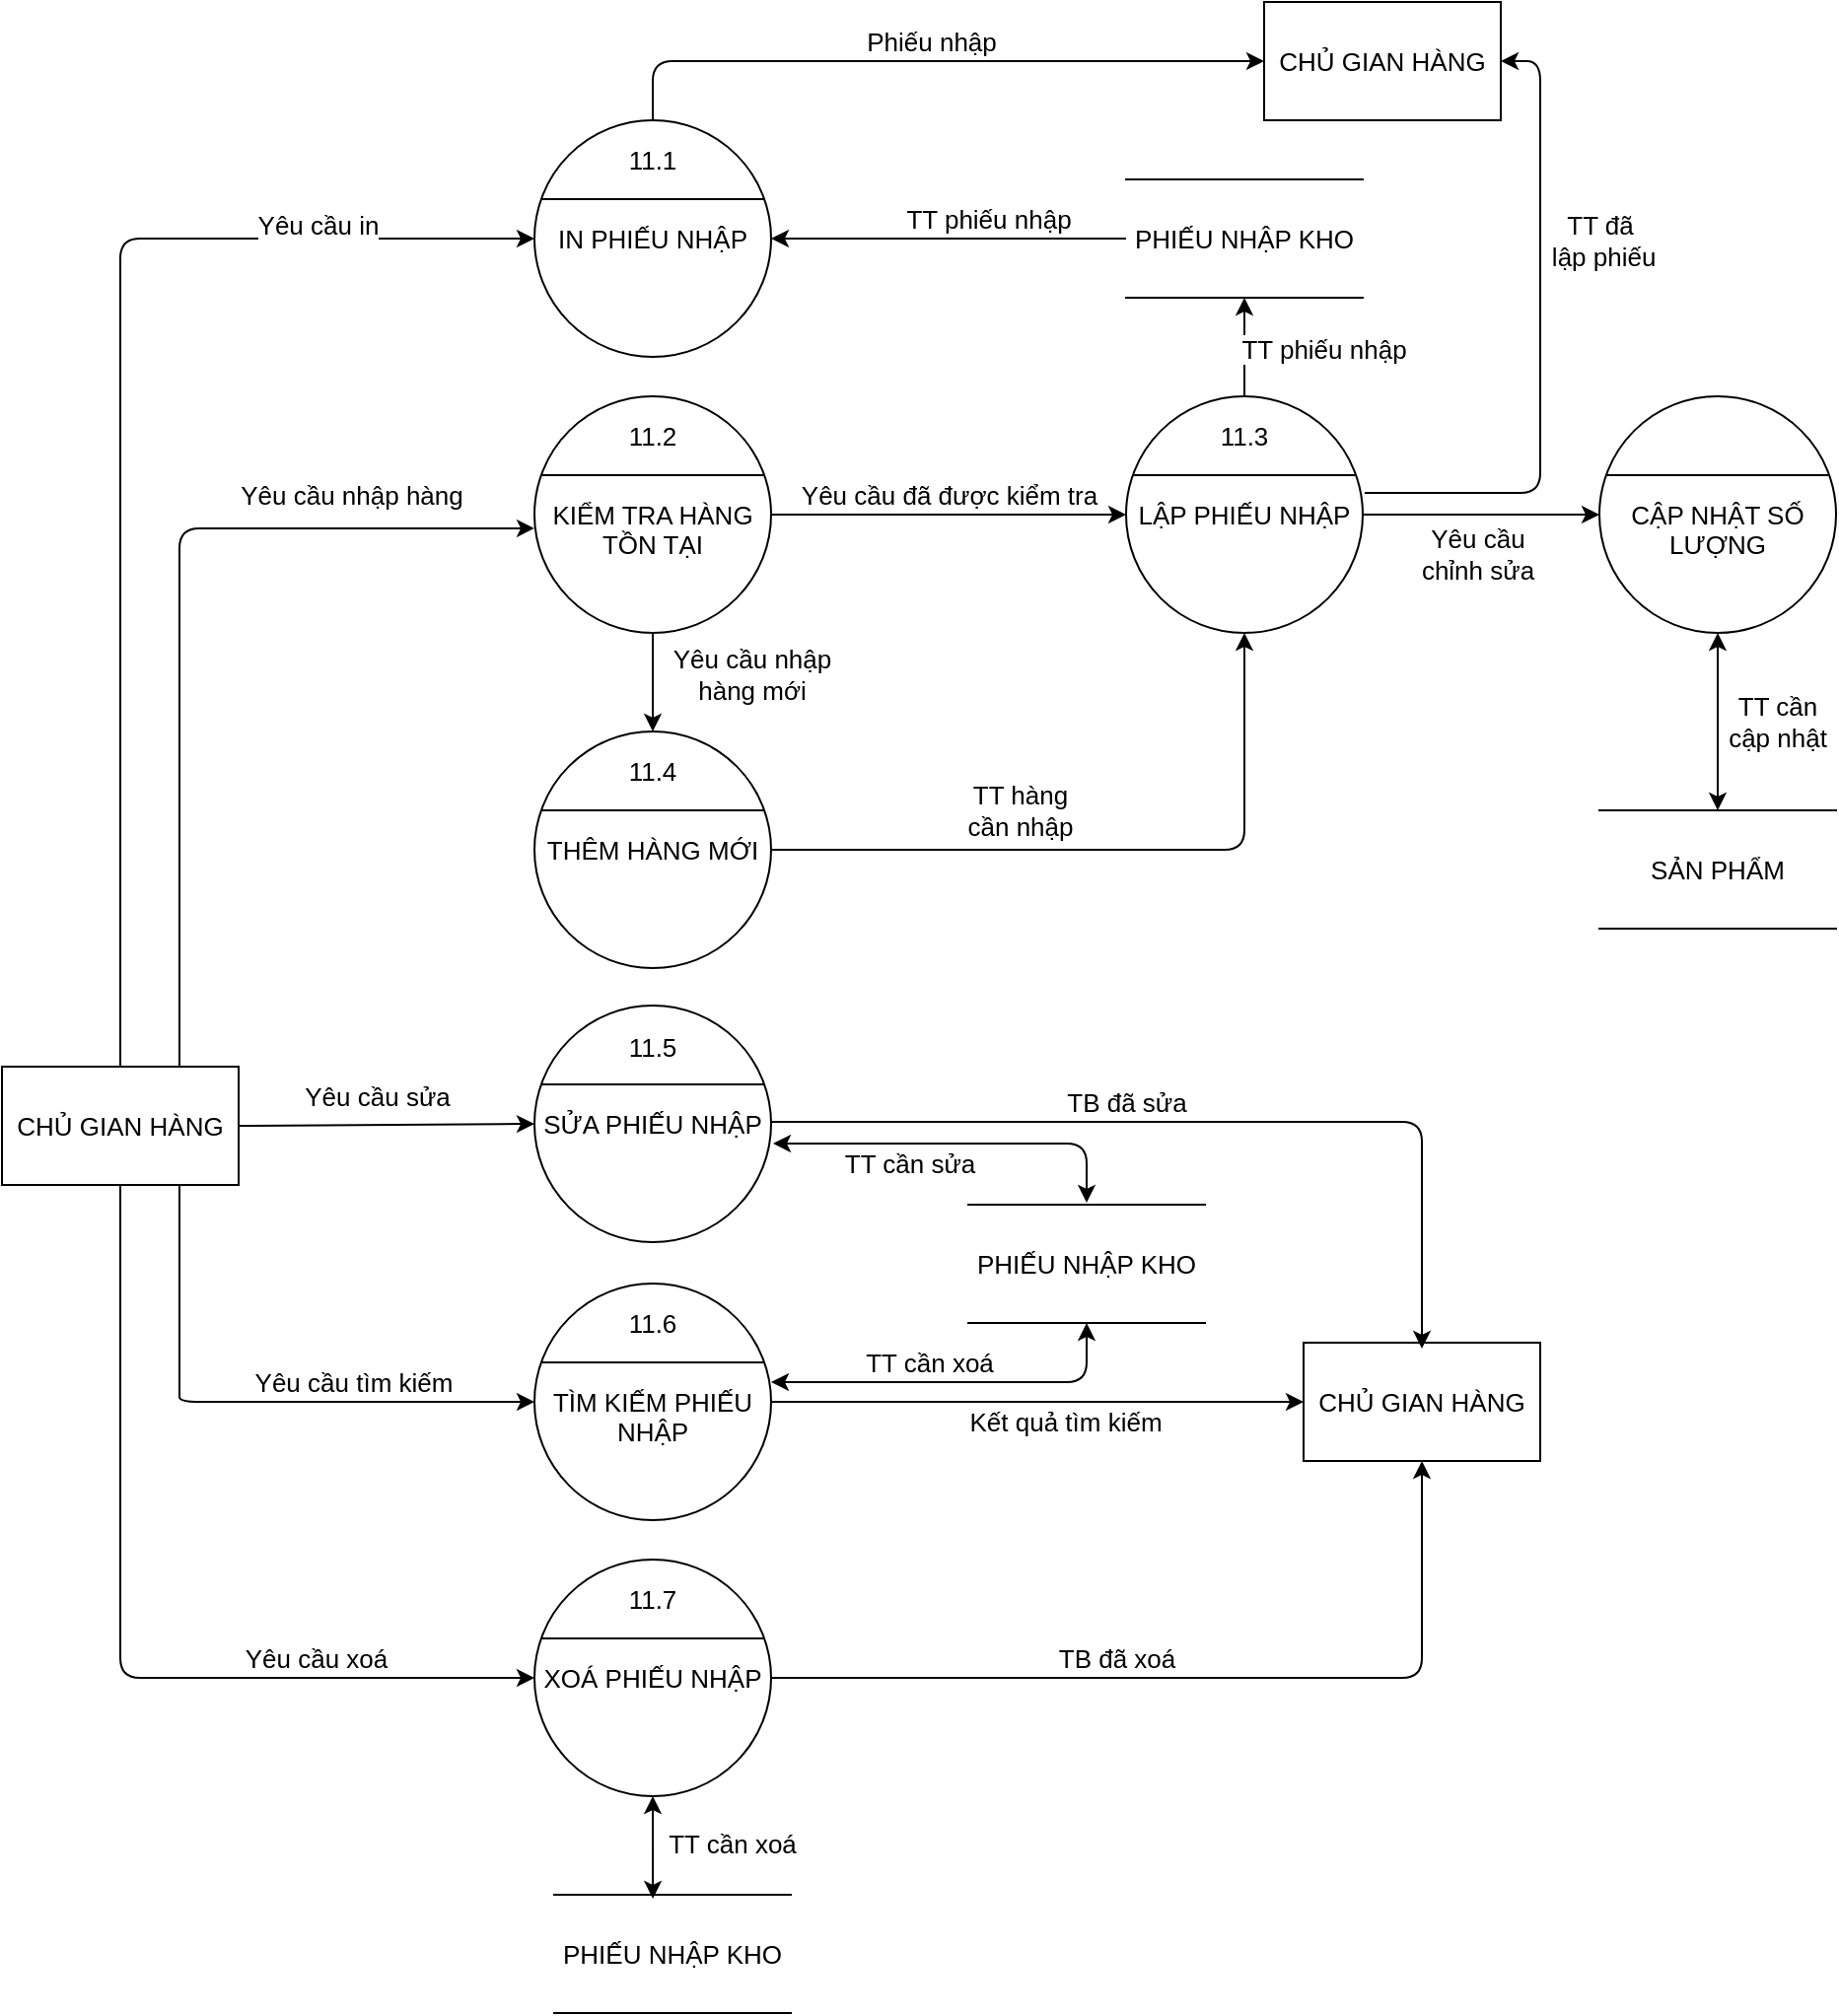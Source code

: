 <mxfile version="13.9.1" type="google"><diagram id="k6Na7V3-CUauYSFICby_" name="Page-1"><mxGraphModel dx="1773" dy="687" grid="1" gridSize="10" guides="1" tooltips="1" connect="1" arrows="1" fold="1" page="1" pageScale="1" pageWidth="827" pageHeight="1169" math="0" shadow="0"><root><mxCell id="0"/><mxCell id="1" parent="0"/><mxCell id="mPlyIp1yJNohRNPkuFh3-1" value="CHỦ GIAN HÀNG" style="rounded=0;whiteSpace=wrap;html=1;fontSize=13;" vertex="1" parent="1"><mxGeometry x="-10" y="560" width="120" height="60" as="geometry"/></mxCell><mxCell id="mPlyIp1yJNohRNPkuFh3-2" value="&lt;br style=&quot;font-size: 13px;&quot;&gt;KIỂM TRA HÀNG TỒN TẠI" style="ellipse;whiteSpace=wrap;html=1;aspect=fixed;fontSize=13;" vertex="1" parent="1"><mxGeometry x="260" y="220" width="120" height="120" as="geometry"/></mxCell><mxCell id="mPlyIp1yJNohRNPkuFh3-3" value="" style="endArrow=none;html=1;exitX=0.033;exitY=0.333;exitDx=0;exitDy=0;exitPerimeter=0;entryX=0.967;entryY=0.333;entryDx=0;entryDy=0;entryPerimeter=0;fontSize=13;" edge="1" parent="1" source="mPlyIp1yJNohRNPkuFh3-2" target="mPlyIp1yJNohRNPkuFh3-2"><mxGeometry width="50" height="50" relative="1" as="geometry"><mxPoint x="420" y="380" as="sourcePoint"/><mxPoint x="470" y="330" as="targetPoint"/></mxGeometry></mxCell><mxCell id="mPlyIp1yJNohRNPkuFh3-4" value="LẬP PHIẾU NHẬP" style="ellipse;whiteSpace=wrap;html=1;aspect=fixed;fontSize=13;" vertex="1" parent="1"><mxGeometry x="560" y="220" width="120" height="120" as="geometry"/></mxCell><mxCell id="mPlyIp1yJNohRNPkuFh3-5" value="" style="endArrow=none;html=1;exitX=0.033;exitY=0.333;exitDx=0;exitDy=0;exitPerimeter=0;entryX=0.967;entryY=0.333;entryDx=0;entryDy=0;entryPerimeter=0;fontSize=13;" edge="1" parent="1" source="mPlyIp1yJNohRNPkuFh3-4" target="mPlyIp1yJNohRNPkuFh3-4"><mxGeometry width="50" height="50" relative="1" as="geometry"><mxPoint x="430" y="390" as="sourcePoint"/><mxPoint x="480" y="340" as="targetPoint"/></mxGeometry></mxCell><mxCell id="mPlyIp1yJNohRNPkuFh3-6" value="&lt;br style=&quot;font-size: 13px;&quot;&gt;TÌM KIẾM PHIẾU NHẬP" style="ellipse;whiteSpace=wrap;html=1;aspect=fixed;fontSize=13;" vertex="1" parent="1"><mxGeometry x="260" y="670" width="120" height="120" as="geometry"/></mxCell><mxCell id="mPlyIp1yJNohRNPkuFh3-7" value="" style="endArrow=none;html=1;exitX=0.033;exitY=0.333;exitDx=0;exitDy=0;exitPerimeter=0;entryX=0.967;entryY=0.333;entryDx=0;entryDy=0;entryPerimeter=0;fontSize=13;" edge="1" parent="1" source="mPlyIp1yJNohRNPkuFh3-6" target="mPlyIp1yJNohRNPkuFh3-6"><mxGeometry width="50" height="50" relative="1" as="geometry"><mxPoint x="440" y="400" as="sourcePoint"/><mxPoint x="490" y="350" as="targetPoint"/></mxGeometry></mxCell><mxCell id="mPlyIp1yJNohRNPkuFh3-8" value="&lt;br style=&quot;font-size: 13px;&quot;&gt;CẬP NHẬT SỐ LƯỢNG" style="ellipse;whiteSpace=wrap;html=1;aspect=fixed;fontSize=13;" vertex="1" parent="1"><mxGeometry x="800" y="220" width="120" height="120" as="geometry"/></mxCell><mxCell id="mPlyIp1yJNohRNPkuFh3-9" value="" style="endArrow=none;html=1;exitX=0.033;exitY=0.333;exitDx=0;exitDy=0;exitPerimeter=0;entryX=0.967;entryY=0.333;entryDx=0;entryDy=0;entryPerimeter=0;fontSize=13;" edge="1" parent="1" source="mPlyIp1yJNohRNPkuFh3-8" target="mPlyIp1yJNohRNPkuFh3-8"><mxGeometry width="50" height="50" relative="1" as="geometry"><mxPoint x="450" y="410" as="sourcePoint"/><mxPoint x="500" y="360" as="targetPoint"/></mxGeometry></mxCell><mxCell id="mPlyIp1yJNohRNPkuFh3-10" value="SỬA PHIẾU NHẬP" style="ellipse;whiteSpace=wrap;html=1;aspect=fixed;fontSize=13;" vertex="1" parent="1"><mxGeometry x="260" y="529" width="120" height="120" as="geometry"/></mxCell><mxCell id="mPlyIp1yJNohRNPkuFh3-11" value="" style="endArrow=none;html=1;exitX=0.033;exitY=0.333;exitDx=0;exitDy=0;exitPerimeter=0;entryX=0.967;entryY=0.333;entryDx=0;entryDy=0;entryPerimeter=0;fontSize=13;" edge="1" parent="1" source="mPlyIp1yJNohRNPkuFh3-10" target="mPlyIp1yJNohRNPkuFh3-10"><mxGeometry width="50" height="50" relative="1" as="geometry"><mxPoint x="460" y="420" as="sourcePoint"/><mxPoint x="510" y="370" as="targetPoint"/></mxGeometry></mxCell><mxCell id="mPlyIp1yJNohRNPkuFh3-12" value="THÊM HÀNG MỚI" style="ellipse;whiteSpace=wrap;html=1;aspect=fixed;fontSize=13;" vertex="1" parent="1"><mxGeometry x="260" y="390" width="120" height="120" as="geometry"/></mxCell><mxCell id="mPlyIp1yJNohRNPkuFh3-13" value="" style="endArrow=none;html=1;exitX=0.033;exitY=0.333;exitDx=0;exitDy=0;exitPerimeter=0;entryX=0.967;entryY=0.333;entryDx=0;entryDy=0;entryPerimeter=0;fontSize=13;" edge="1" parent="1" source="mPlyIp1yJNohRNPkuFh3-12" target="mPlyIp1yJNohRNPkuFh3-12"><mxGeometry width="50" height="50" relative="1" as="geometry"><mxPoint x="594" y="600" as="sourcePoint"/><mxPoint x="644" y="550" as="targetPoint"/><Array as="points"/></mxGeometry></mxCell><mxCell id="mPlyIp1yJNohRNPkuFh3-15" value="XOÁ PHIẾU NHẬP" style="ellipse;whiteSpace=wrap;html=1;aspect=fixed;fontSize=13;" vertex="1" parent="1"><mxGeometry x="260" y="810" width="120" height="120" as="geometry"/></mxCell><mxCell id="mPlyIp1yJNohRNPkuFh3-16" value="" style="endArrow=none;html=1;exitX=0.033;exitY=0.333;exitDx=0;exitDy=0;exitPerimeter=0;entryX=0.967;entryY=0.333;entryDx=0;entryDy=0;entryPerimeter=0;fontSize=13;" edge="1" parent="1" source="mPlyIp1yJNohRNPkuFh3-15" target="mPlyIp1yJNohRNPkuFh3-15"><mxGeometry width="50" height="50" relative="1" as="geometry"><mxPoint x="470" y="490" as="sourcePoint"/><mxPoint x="520" y="440" as="targetPoint"/></mxGeometry></mxCell><mxCell id="mPlyIp1yJNohRNPkuFh3-17" value="IN PHIẾU NHẬP" style="ellipse;whiteSpace=wrap;html=1;aspect=fixed;fontSize=13;" vertex="1" parent="1"><mxGeometry x="260" y="80" width="120" height="120" as="geometry"/></mxCell><mxCell id="mPlyIp1yJNohRNPkuFh3-18" value="" style="endArrow=none;html=1;exitX=0.033;exitY=0.333;exitDx=0;exitDy=0;exitPerimeter=0;entryX=0.967;entryY=0.333;entryDx=0;entryDy=0;entryPerimeter=0;fontSize=13;" edge="1" parent="1" source="mPlyIp1yJNohRNPkuFh3-17" target="mPlyIp1yJNohRNPkuFh3-17"><mxGeometry width="50" height="50" relative="1" as="geometry"><mxPoint x="460" y="420" as="sourcePoint"/><mxPoint x="510" y="370" as="targetPoint"/></mxGeometry></mxCell><mxCell id="mPlyIp1yJNohRNPkuFh3-19" value="" style="endArrow=classic;html=1;exitX=0.75;exitY=0;exitDx=0;exitDy=0;entryX=0;entryY=0.558;entryDx=0;entryDy=0;fontSize=13;entryPerimeter=0;" edge="1" parent="1" source="mPlyIp1yJNohRNPkuFh3-1" target="mPlyIp1yJNohRNPkuFh3-2"><mxGeometry width="50" height="50" relative="1" as="geometry"><mxPoint x="490" y="440" as="sourcePoint"/><mxPoint x="540" y="390" as="targetPoint"/><Array as="points"><mxPoint x="80" y="287"/></Array></mxGeometry></mxCell><mxCell id="mPlyIp1yJNohRNPkuFh3-44" value="Yêu cầu nhập hàng" style="edgeLabel;html=1;align=center;verticalAlign=middle;resizable=0;points=[];rotation=0;fontSize=13;" vertex="1" connectable="0" parent="mPlyIp1yJNohRNPkuFh3-19"><mxGeometry x="0.272" relative="1" as="geometry"><mxPoint x="72" y="-17.0" as="offset"/></mxGeometry></mxCell><mxCell id="mPlyIp1yJNohRNPkuFh3-20" value="" style="endArrow=classic;html=1;exitX=0.5;exitY=1;exitDx=0;exitDy=0;entryX=0;entryY=0.5;entryDx=0;entryDy=0;fontSize=13;" edge="1" parent="1" source="mPlyIp1yJNohRNPkuFh3-1" target="mPlyIp1yJNohRNPkuFh3-15"><mxGeometry width="50" height="50" relative="1" as="geometry"><mxPoint x="490" y="440" as="sourcePoint"/><mxPoint x="540" y="390" as="targetPoint"/><Array as="points"><mxPoint x="50" y="870"/></Array></mxGeometry></mxCell><mxCell id="mPlyIp1yJNohRNPkuFh3-56" value="Yêu cầu xoá" style="edgeLabel;html=1;align=center;verticalAlign=middle;resizable=0;points=[];rotation=0;fontSize=13;" vertex="1" connectable="0" parent="mPlyIp1yJNohRNPkuFh3-20"><mxGeometry x="0.355" y="-1" relative="1" as="geometry"><mxPoint x="37" y="-11" as="offset"/></mxGeometry></mxCell><mxCell id="mPlyIp1yJNohRNPkuFh3-21" value="" style="endArrow=classic;html=1;exitX=1;exitY=0.5;exitDx=0;exitDy=0;entryX=0;entryY=0.5;entryDx=0;entryDy=0;fontSize=13;" edge="1" parent="1" source="mPlyIp1yJNohRNPkuFh3-1" target="mPlyIp1yJNohRNPkuFh3-10"><mxGeometry width="50" height="50" relative="1" as="geometry"><mxPoint x="490" y="440" as="sourcePoint"/><mxPoint x="540" y="390" as="targetPoint"/></mxGeometry></mxCell><mxCell id="mPlyIp1yJNohRNPkuFh3-54" value="Yêu cầu sửa" style="edgeLabel;html=1;align=center;verticalAlign=middle;resizable=0;points=[];rotation=0;fontSize=13;" vertex="1" connectable="0" parent="mPlyIp1yJNohRNPkuFh3-21"><mxGeometry x="0.008" y="1" relative="1" as="geometry"><mxPoint x="-6" y="-14" as="offset"/></mxGeometry></mxCell><mxCell id="mPlyIp1yJNohRNPkuFh3-22" value="" style="endArrow=classic;html=1;exitX=0.75;exitY=1;exitDx=0;exitDy=0;entryX=0;entryY=0.5;entryDx=0;entryDy=0;fontSize=13;" edge="1" parent="1" source="mPlyIp1yJNohRNPkuFh3-1" target="mPlyIp1yJNohRNPkuFh3-6"><mxGeometry width="50" height="50" relative="1" as="geometry"><mxPoint x="490" y="440" as="sourcePoint"/><mxPoint x="540" y="390" as="targetPoint"/><Array as="points"><mxPoint x="80" y="720"/><mxPoint x="80" y="730"/></Array></mxGeometry></mxCell><mxCell id="mPlyIp1yJNohRNPkuFh3-55" value="Yêu cầu tìm kiếm" style="edgeLabel;html=1;align=center;verticalAlign=middle;resizable=0;points=[];rotation=0;fontSize=13;" vertex="1" connectable="0" parent="mPlyIp1yJNohRNPkuFh3-22"><mxGeometry x="0.283" y="1" relative="1" as="geometry"><mxPoint x="12" y="-9.0" as="offset"/></mxGeometry></mxCell><mxCell id="mPlyIp1yJNohRNPkuFh3-23" value="" style="endArrow=classic;html=1;entryX=0;entryY=0.5;entryDx=0;entryDy=0;exitX=0.5;exitY=0;exitDx=0;exitDy=0;fontSize=13;" edge="1" parent="1" source="mPlyIp1yJNohRNPkuFh3-1" target="mPlyIp1yJNohRNPkuFh3-17"><mxGeometry width="50" height="50" relative="1" as="geometry"><mxPoint x="140" y="350" as="sourcePoint"/><mxPoint x="550" y="560" as="targetPoint"/><Array as="points"><mxPoint x="50" y="140"/></Array></mxGeometry></mxCell><mxCell id="mPlyIp1yJNohRNPkuFh3-43" value="Yêu cầu in" style="edgeLabel;html=1;align=center;verticalAlign=middle;resizable=0;points=[];rotation=0;fontSize=13;" vertex="1" connectable="0" parent="mPlyIp1yJNohRNPkuFh3-23"><mxGeometry x="-0.132" y="-3" relative="1" as="geometry"><mxPoint x="97" y="-154" as="offset"/></mxGeometry></mxCell><mxCell id="mPlyIp1yJNohRNPkuFh3-24" value="" style="endArrow=classic;html=1;fontSize=13;entryX=0.5;entryY=0;entryDx=0;entryDy=0;" edge="1" parent="1" source="mPlyIp1yJNohRNPkuFh3-2" target="mPlyIp1yJNohRNPkuFh3-12"><mxGeometry width="50" height="50" relative="1" as="geometry"><mxPoint x="382" y="140" as="sourcePoint"/><mxPoint x="320" y="400" as="targetPoint"/></mxGeometry></mxCell><mxCell id="mPlyIp1yJNohRNPkuFh3-52" value="Yêu cầu nhập &lt;br style=&quot;font-size: 13px;&quot;&gt;hàng mới" style="edgeLabel;html=1;align=center;verticalAlign=middle;resizable=0;points=[];rotation=0;fontSize=13;" vertex="1" connectable="0" parent="mPlyIp1yJNohRNPkuFh3-24"><mxGeometry x="-0.07" relative="1" as="geometry"><mxPoint x="50" y="-3.0" as="offset"/></mxGeometry></mxCell><mxCell id="mPlyIp1yJNohRNPkuFh3-25" value="" style="endArrow=classic;html=1;exitX=1;exitY=0.5;exitDx=0;exitDy=0;entryX=0.5;entryY=1;entryDx=0;entryDy=0;fontSize=13;" edge="1" parent="1" source="mPlyIp1yJNohRNPkuFh3-12" target="mPlyIp1yJNohRNPkuFh3-4"><mxGeometry width="50" height="50" relative="1" as="geometry"><mxPoint x="560" y="430" as="sourcePoint"/><mxPoint x="550" y="380" as="targetPoint"/><Array as="points"><mxPoint x="620" y="450"/></Array></mxGeometry></mxCell><mxCell id="mPlyIp1yJNohRNPkuFh3-53" value="TT hàng&lt;br style=&quot;font-size: 13px;&quot;&gt;cần nhập" style="edgeLabel;html=1;align=center;verticalAlign=middle;resizable=0;points=[];fontSize=13;" vertex="1" connectable="0" parent="mPlyIp1yJNohRNPkuFh3-25"><mxGeometry x="-0.45" y="-4" relative="1" as="geometry"><mxPoint x="29" y="-24" as="offset"/></mxGeometry></mxCell><mxCell id="mPlyIp1yJNohRNPkuFh3-26" value="" style="endArrow=classic;html=1;exitX=1;exitY=0.5;exitDx=0;exitDy=0;entryX=0;entryY=0.5;entryDx=0;entryDy=0;fontSize=13;" edge="1" parent="1" source="mPlyIp1yJNohRNPkuFh3-2" target="mPlyIp1yJNohRNPkuFh3-4"><mxGeometry width="50" height="50" relative="1" as="geometry"><mxPoint x="410" y="400" as="sourcePoint"/><mxPoint x="460" y="350" as="targetPoint"/></mxGeometry></mxCell><mxCell id="mPlyIp1yJNohRNPkuFh3-42" value="Yêu cầu đã được kiểm tra" style="edgeLabel;html=1;align=center;verticalAlign=middle;resizable=0;points=[];fontSize=13;" vertex="1" connectable="0" parent="mPlyIp1yJNohRNPkuFh3-26"><mxGeometry x="0.267" y="-2" relative="1" as="geometry"><mxPoint x="-24" y="-12" as="offset"/></mxGeometry></mxCell><mxCell id="mPlyIp1yJNohRNPkuFh3-27" value="" style="endArrow=classic;html=1;exitX=1;exitY=0.5;exitDx=0;exitDy=0;entryX=0;entryY=0.5;entryDx=0;entryDy=0;fontSize=13;" edge="1" parent="1" source="mPlyIp1yJNohRNPkuFh3-4" target="mPlyIp1yJNohRNPkuFh3-8"><mxGeometry width="50" height="50" relative="1" as="geometry"><mxPoint x="420" y="400" as="sourcePoint"/><mxPoint x="470" y="350" as="targetPoint"/></mxGeometry></mxCell><mxCell id="mPlyIp1yJNohRNPkuFh3-50" value="Yêu cầu &lt;br style=&quot;font-size: 13px;&quot;&gt;chỉnh sửa" style="edgeLabel;html=1;align=center;verticalAlign=middle;resizable=0;points=[];fontSize=13;" vertex="1" connectable="0" parent="mPlyIp1yJNohRNPkuFh3-27"><mxGeometry x="-0.033" y="-3" relative="1" as="geometry"><mxPoint y="17" as="offset"/></mxGeometry></mxCell><mxCell id="mPlyIp1yJNohRNPkuFh3-28" value="SẢN PHẨM" style="shape=partialRectangle;whiteSpace=wrap;html=1;left=0;right=0;fillColor=none;fontSize=13;" vertex="1" parent="1"><mxGeometry x="800" y="430" width="120" height="60" as="geometry"/></mxCell><mxCell id="mPlyIp1yJNohRNPkuFh3-29" value="" style="endArrow=classic;startArrow=classic;html=1;exitX=0.5;exitY=0;exitDx=0;exitDy=0;entryX=0.5;entryY=1;entryDx=0;entryDy=0;fontSize=13;" edge="1" parent="1" source="mPlyIp1yJNohRNPkuFh3-28" target="mPlyIp1yJNohRNPkuFh3-8"><mxGeometry width="50" height="50" relative="1" as="geometry"><mxPoint x="420" y="400" as="sourcePoint"/><mxPoint x="470" y="350" as="targetPoint"/></mxGeometry></mxCell><mxCell id="mPlyIp1yJNohRNPkuFh3-48" value="TT cần &lt;br&gt;cập nhật" style="edgeLabel;html=1;align=center;verticalAlign=middle;resizable=0;points=[];fontSize=13;" vertex="1" connectable="0" parent="mPlyIp1yJNohRNPkuFh3-29"><mxGeometry x="0.486" y="3" relative="1" as="geometry"><mxPoint x="33" y="22" as="offset"/></mxGeometry></mxCell><mxCell id="mPlyIp1yJNohRNPkuFh3-32" value="CHỦ GIAN HÀNG" style="rounded=0;whiteSpace=wrap;html=1;fontSize=13;" vertex="1" parent="1"><mxGeometry x="630" y="20" width="120" height="60" as="geometry"/></mxCell><mxCell id="mPlyIp1yJNohRNPkuFh3-33" value="PHIẾU NHẬP KHO" style="shape=partialRectangle;whiteSpace=wrap;html=1;left=0;right=0;fillColor=none;fontSize=13;" vertex="1" parent="1"><mxGeometry x="560" y="110" width="120" height="60" as="geometry"/></mxCell><mxCell id="mPlyIp1yJNohRNPkuFh3-34" value="" style="endArrow=classic;html=1;exitX=0;exitY=0.5;exitDx=0;exitDy=0;entryX=1;entryY=0.5;entryDx=0;entryDy=0;fontSize=13;" edge="1" parent="1" source="mPlyIp1yJNohRNPkuFh3-33" target="mPlyIp1yJNohRNPkuFh3-17"><mxGeometry width="50" height="50" relative="1" as="geometry"><mxPoint x="420" y="340" as="sourcePoint"/><mxPoint x="470" y="290" as="targetPoint"/></mxGeometry></mxCell><mxCell id="mPlyIp1yJNohRNPkuFh3-41" value="TT phiếu nhập" style="edgeLabel;html=1;align=center;verticalAlign=middle;resizable=0;points=[];fontSize=13;" vertex="1" connectable="0" parent="mPlyIp1yJNohRNPkuFh3-34"><mxGeometry x="-0.278" y="4" relative="1" as="geometry"><mxPoint x="-5" y="-14" as="offset"/></mxGeometry></mxCell><mxCell id="mPlyIp1yJNohRNPkuFh3-35" value="" style="endArrow=classic;html=1;exitX=0.5;exitY=0;exitDx=0;exitDy=0;entryX=0;entryY=0.5;entryDx=0;entryDy=0;fontSize=13;" edge="1" parent="1" source="mPlyIp1yJNohRNPkuFh3-17" target="mPlyIp1yJNohRNPkuFh3-32"><mxGeometry width="50" height="50" relative="1" as="geometry"><mxPoint x="420" y="340" as="sourcePoint"/><mxPoint x="470" y="290" as="targetPoint"/><Array as="points"><mxPoint x="320" y="50"/></Array></mxGeometry></mxCell><mxCell id="mPlyIp1yJNohRNPkuFh3-38" value="Phiếu nhập" style="edgeLabel;html=1;align=center;verticalAlign=middle;resizable=0;points=[];rotation=0;fontSize=13;" vertex="1" connectable="0" parent="mPlyIp1yJNohRNPkuFh3-35"><mxGeometry x="0.171" y="1" relative="1" as="geometry"><mxPoint x="-28.16" y="-9" as="offset"/></mxGeometry></mxCell><mxCell id="mPlyIp1yJNohRNPkuFh3-36" value="" style="endArrow=classic;html=1;exitX=1.008;exitY=0.408;exitDx=0;exitDy=0;entryX=1;entryY=0.5;entryDx=0;entryDy=0;exitPerimeter=0;fontSize=13;" edge="1" parent="1" source="mPlyIp1yJNohRNPkuFh3-4" target="mPlyIp1yJNohRNPkuFh3-32"><mxGeometry width="50" height="50" relative="1" as="geometry"><mxPoint x="420" y="340" as="sourcePoint"/><mxPoint x="470" y="290" as="targetPoint"/><Array as="points"><mxPoint x="770" y="269"/><mxPoint x="770" y="50"/></Array></mxGeometry></mxCell><mxCell id="mPlyIp1yJNohRNPkuFh3-49" value="TT đã&lt;br style=&quot;font-size: 13px;&quot;&gt;&amp;nbsp;lập phiếu" style="edgeLabel;html=1;align=center;verticalAlign=middle;resizable=0;points=[];fontSize=13;" vertex="1" connectable="0" parent="mPlyIp1yJNohRNPkuFh3-36"><mxGeometry x="0.127" y="-2" relative="1" as="geometry"><mxPoint x="28" y="-32.04" as="offset"/></mxGeometry></mxCell><mxCell id="mPlyIp1yJNohRNPkuFh3-47" value="" style="endArrow=classic;html=1;exitX=0.5;exitY=0;exitDx=0;exitDy=0;entryX=0.5;entryY=1;entryDx=0;entryDy=0;fontSize=13;" edge="1" parent="1" source="mPlyIp1yJNohRNPkuFh3-4" target="mPlyIp1yJNohRNPkuFh3-33"><mxGeometry width="50" height="50" relative="1" as="geometry"><mxPoint x="460" y="280" as="sourcePoint"/><mxPoint x="510" y="230" as="targetPoint"/></mxGeometry></mxCell><mxCell id="mPlyIp1yJNohRNPkuFh3-51" value="TT phiếu nhập" style="edgeLabel;html=1;align=center;verticalAlign=middle;resizable=0;points=[];fontSize=13;" vertex="1" connectable="0" parent="mPlyIp1yJNohRNPkuFh3-47"><mxGeometry x="-0.429" y="-1" relative="1" as="geometry"><mxPoint x="39" y="-10" as="offset"/></mxGeometry></mxCell><mxCell id="mPlyIp1yJNohRNPkuFh3-57" value="CHỦ GIAN HÀNG" style="rounded=0;whiteSpace=wrap;html=1;fontSize=13;" vertex="1" parent="1"><mxGeometry x="650" y="700" width="120" height="60" as="geometry"/></mxCell><mxCell id="mPlyIp1yJNohRNPkuFh3-59" value="" style="endArrow=classic;html=1;fontSize=13;exitX=1;exitY=0.5;exitDx=0;exitDy=0;entryX=0;entryY=0.5;entryDx=0;entryDy=0;" edge="1" parent="1" source="mPlyIp1yJNohRNPkuFh3-6" target="mPlyIp1yJNohRNPkuFh3-57"><mxGeometry width="50" height="50" relative="1" as="geometry"><mxPoint x="450" y="580" as="sourcePoint"/><mxPoint x="500" y="530" as="targetPoint"/></mxGeometry></mxCell><mxCell id="mPlyIp1yJNohRNPkuFh3-67" value="Kết quả tìm kiếm" style="edgeLabel;html=1;align=center;verticalAlign=middle;resizable=0;points=[];fontSize=13;" vertex="1" connectable="0" parent="mPlyIp1yJNohRNPkuFh3-59"><mxGeometry x="0.276" y="-3" relative="1" as="geometry"><mxPoint x="-24" y="7" as="offset"/></mxGeometry></mxCell><mxCell id="mPlyIp1yJNohRNPkuFh3-62" value="PHIẾU NHẬP KHO" style="shape=partialRectangle;whiteSpace=wrap;html=1;left=0;right=0;fillColor=none;fontSize=13;" vertex="1" parent="1"><mxGeometry x="270" y="980" width="120" height="60" as="geometry"/></mxCell><mxCell id="mPlyIp1yJNohRNPkuFh3-64" value="" style="endArrow=classic;startArrow=classic;html=1;fontSize=13;exitX=0.5;exitY=1;exitDx=0;exitDy=0;entryX=0.417;entryY=0.033;entryDx=0;entryDy=0;entryPerimeter=0;" edge="1" parent="1" source="mPlyIp1yJNohRNPkuFh3-15" target="mPlyIp1yJNohRNPkuFh3-62"><mxGeometry width="50" height="50" relative="1" as="geometry"><mxPoint x="400" y="680" as="sourcePoint"/><mxPoint x="450" y="630" as="targetPoint"/><Array as="points"/></mxGeometry></mxCell><mxCell id="mPlyIp1yJNohRNPkuFh3-76" value="TT cần xoá" style="edgeLabel;html=1;align=center;verticalAlign=middle;resizable=0;points=[];fontSize=13;" vertex="1" connectable="0" parent="mPlyIp1yJNohRNPkuFh3-64"><mxGeometry x="0.327" relative="1" as="geometry"><mxPoint x="39.97" y="-11" as="offset"/></mxGeometry></mxCell><mxCell id="mPlyIp1yJNohRNPkuFh3-65" value="" style="endArrow=classic;html=1;fontSize=13;exitX=1;exitY=0.5;exitDx=0;exitDy=0;entryX=0.5;entryY=1;entryDx=0;entryDy=0;" edge="1" parent="1" source="mPlyIp1yJNohRNPkuFh3-15" target="mPlyIp1yJNohRNPkuFh3-57"><mxGeometry width="50" height="50" relative="1" as="geometry"><mxPoint x="330" y="590" as="sourcePoint"/><mxPoint x="650" y="750" as="targetPoint"/><Array as="points"><mxPoint x="710" y="870"/></Array></mxGeometry></mxCell><mxCell id="mPlyIp1yJNohRNPkuFh3-68" value="TB đã xoá" style="text;html=1;align=center;verticalAlign=middle;resizable=0;points=[];autosize=1;fontSize=13;" vertex="1" parent="1"><mxGeometry x="520" y="850" width="70" height="20" as="geometry"/></mxCell><mxCell id="mPlyIp1yJNohRNPkuFh3-69" value="PHIẾU NHẬP KHO" style="shape=partialRectangle;whiteSpace=wrap;html=1;left=0;right=0;fillColor=none;fontSize=13;" vertex="1" parent="1"><mxGeometry x="480" y="630" width="120" height="60" as="geometry"/></mxCell><mxCell id="mPlyIp1yJNohRNPkuFh3-70" value="" style="endArrow=classic;html=1;fontSize=13;entryX=0.5;entryY=0;entryDx=0;entryDy=0;" edge="1" parent="1"><mxGeometry width="50" height="50" relative="1" as="geometry"><mxPoint x="380" y="588" as="sourcePoint"/><mxPoint x="710" y="703" as="targetPoint"/><Array as="points"><mxPoint x="710" y="588"/></Array></mxGeometry></mxCell><mxCell id="mPlyIp1yJNohRNPkuFh3-73" value="TB đã sửa" style="edgeLabel;html=1;align=center;verticalAlign=middle;resizable=0;points=[];fontSize=13;" vertex="1" connectable="0" parent="mPlyIp1yJNohRNPkuFh3-70"><mxGeometry x="-0.018" y="-1" relative="1" as="geometry"><mxPoint x="-39" y="-11" as="offset"/></mxGeometry></mxCell><mxCell id="mPlyIp1yJNohRNPkuFh3-71" value="" style="endArrow=classic;startArrow=classic;html=1;fontSize=13;entryX=0.5;entryY=0;entryDx=0;entryDy=0;" edge="1" parent="1"><mxGeometry width="50" height="50" relative="1" as="geometry"><mxPoint x="381" y="599" as="sourcePoint"/><mxPoint x="540" y="629" as="targetPoint"/><Array as="points"><mxPoint x="540" y="599"/></Array></mxGeometry></mxCell><mxCell id="mPlyIp1yJNohRNPkuFh3-74" value="TT cần sửa" style="edgeLabel;html=1;align=center;verticalAlign=middle;resizable=0;points=[];fontSize=13;" vertex="1" connectable="0" parent="mPlyIp1yJNohRNPkuFh3-71"><mxGeometry x="0.079" relative="1" as="geometry"><mxPoint x="-33" y="10" as="offset"/></mxGeometry></mxCell><mxCell id="mPlyIp1yJNohRNPkuFh3-72" value="" style="endArrow=classic;startArrow=classic;html=1;fontSize=13;entryX=0.5;entryY=1;entryDx=0;entryDy=0;" edge="1" parent="1" target="mPlyIp1yJNohRNPkuFh3-69"><mxGeometry width="50" height="50" relative="1" as="geometry"><mxPoint x="380" y="720" as="sourcePoint"/><mxPoint x="540" y="700" as="targetPoint"/><Array as="points"><mxPoint x="540" y="720"/></Array></mxGeometry></mxCell><mxCell id="mPlyIp1yJNohRNPkuFh3-75" value="TT cần xoá" style="edgeLabel;html=1;align=center;verticalAlign=middle;resizable=0;points=[];fontSize=13;" vertex="1" connectable="0" parent="mPlyIp1yJNohRNPkuFh3-72"><mxGeometry x="-0.116" y="1" relative="1" as="geometry"><mxPoint x="-4" y="-9" as="offset"/></mxGeometry></mxCell><mxCell id="mPlyIp1yJNohRNPkuFh3-78" value="11.1" style="text;html=1;strokeColor=none;fillColor=none;align=center;verticalAlign=middle;whiteSpace=wrap;rounded=0;fontSize=13;" vertex="1" parent="1"><mxGeometry x="300" y="90" width="40" height="20" as="geometry"/></mxCell><mxCell id="mPlyIp1yJNohRNPkuFh3-79" value="11.3" style="text;html=1;strokeColor=none;fillColor=none;align=center;verticalAlign=middle;whiteSpace=wrap;rounded=0;fontSize=13;" vertex="1" parent="1"><mxGeometry x="600" y="230" width="40" height="20" as="geometry"/></mxCell><mxCell id="mPlyIp1yJNohRNPkuFh3-80" value="11.2" style="text;html=1;strokeColor=none;fillColor=none;align=center;verticalAlign=middle;whiteSpace=wrap;rounded=0;fontSize=13;" vertex="1" parent="1"><mxGeometry x="300" y="230" width="40" height="20" as="geometry"/></mxCell><mxCell id="mPlyIp1yJNohRNPkuFh3-81" value="11.4" style="text;html=1;strokeColor=none;fillColor=none;align=center;verticalAlign=middle;whiteSpace=wrap;rounded=0;fontSize=13;" vertex="1" parent="1"><mxGeometry x="300" y="400" width="40" height="20" as="geometry"/></mxCell><mxCell id="mPlyIp1yJNohRNPkuFh3-84" value="11.7" style="text;html=1;strokeColor=none;fillColor=none;align=center;verticalAlign=middle;whiteSpace=wrap;rounded=0;fontSize=13;" vertex="1" parent="1"><mxGeometry x="300" y="820" width="40" height="20" as="geometry"/></mxCell><mxCell id="mPlyIp1yJNohRNPkuFh3-85" value="11.6" style="text;html=1;strokeColor=none;fillColor=none;align=center;verticalAlign=middle;whiteSpace=wrap;rounded=0;fontSize=13;" vertex="1" parent="1"><mxGeometry x="300" y="680" width="40" height="20" as="geometry"/></mxCell><mxCell id="mPlyIp1yJNohRNPkuFh3-86" value="11.5" style="text;html=1;strokeColor=none;fillColor=none;align=center;verticalAlign=middle;whiteSpace=wrap;rounded=0;fontSize=13;" vertex="1" parent="1"><mxGeometry x="300" y="540" width="40" height="20" as="geometry"/></mxCell></root></mxGraphModel></diagram></mxfile>